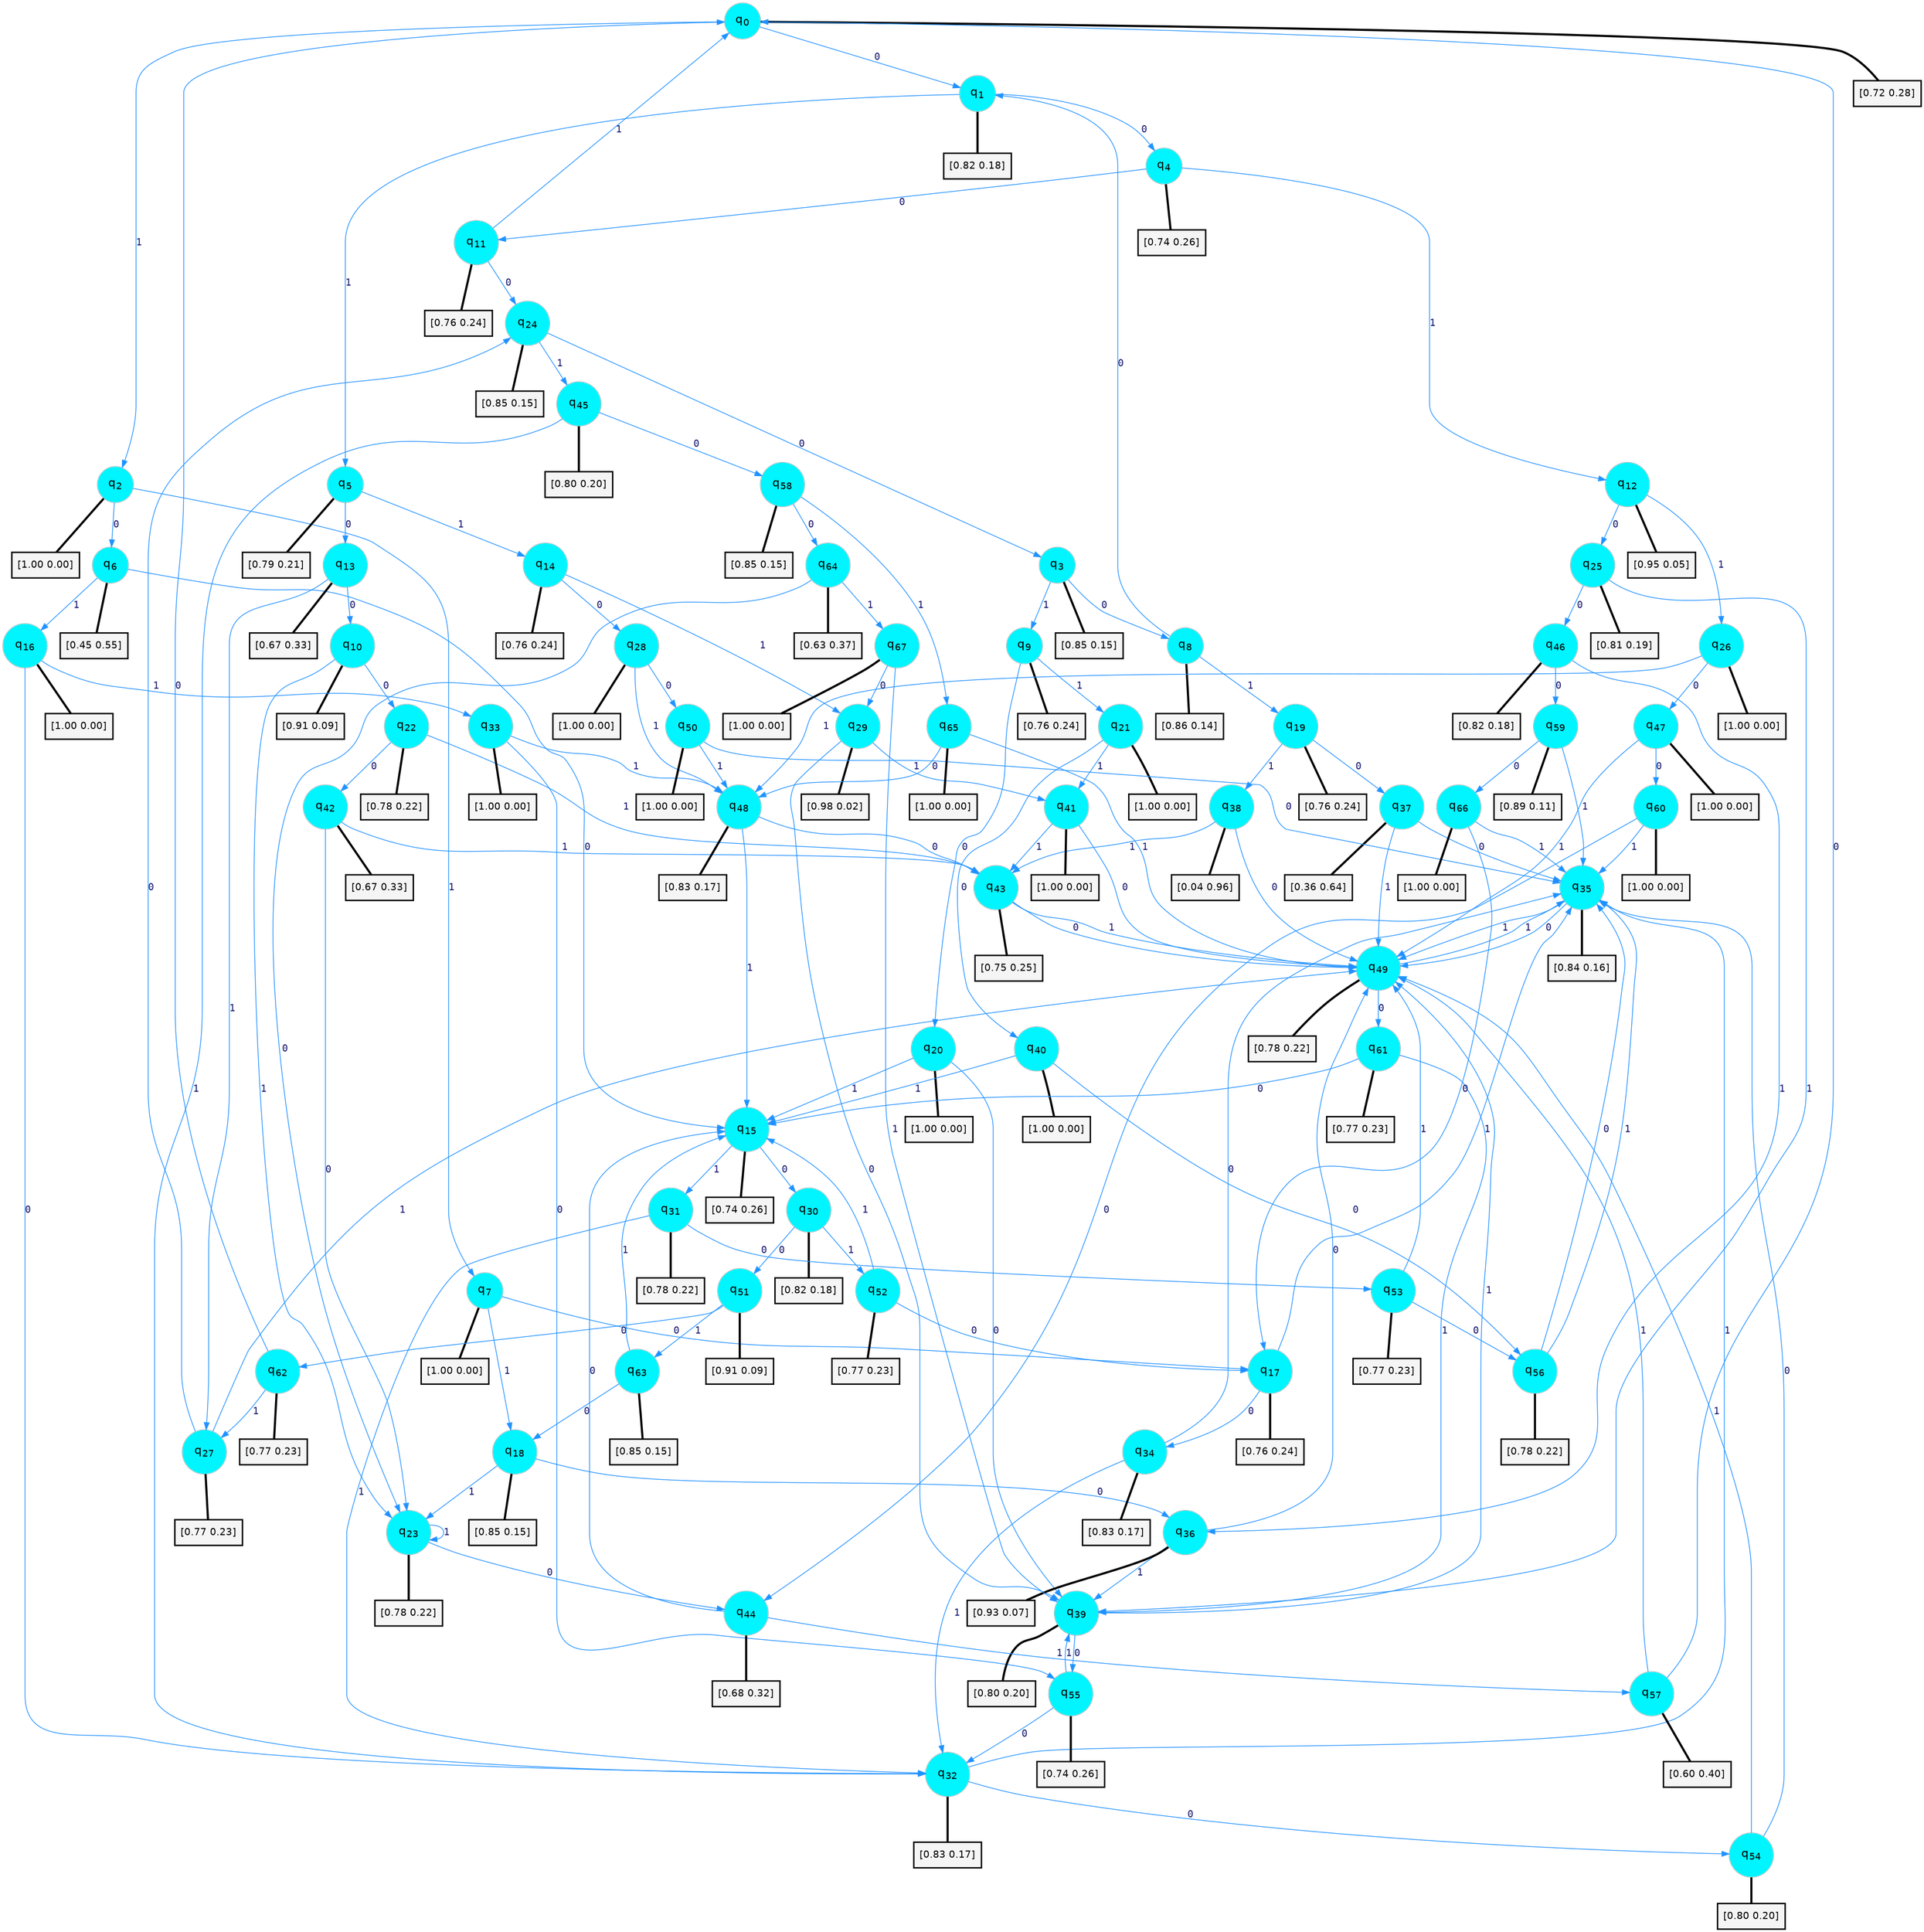 digraph G {
graph [
bgcolor=transparent, dpi=300, rankdir=TD, size="40,25"];
node [
color=gray, fillcolor=turquoise1, fontcolor=black, fontname=Helvetica, fontsize=16, fontweight=bold, shape=circle, style=filled];
edge [
arrowsize=1, color=dodgerblue1, fontcolor=midnightblue, fontname=courier, fontweight=bold, penwidth=1, style=solid, weight=20];
0[label=<q<SUB>0</SUB>>];
1[label=<q<SUB>1</SUB>>];
2[label=<q<SUB>2</SUB>>];
3[label=<q<SUB>3</SUB>>];
4[label=<q<SUB>4</SUB>>];
5[label=<q<SUB>5</SUB>>];
6[label=<q<SUB>6</SUB>>];
7[label=<q<SUB>7</SUB>>];
8[label=<q<SUB>8</SUB>>];
9[label=<q<SUB>9</SUB>>];
10[label=<q<SUB>10</SUB>>];
11[label=<q<SUB>11</SUB>>];
12[label=<q<SUB>12</SUB>>];
13[label=<q<SUB>13</SUB>>];
14[label=<q<SUB>14</SUB>>];
15[label=<q<SUB>15</SUB>>];
16[label=<q<SUB>16</SUB>>];
17[label=<q<SUB>17</SUB>>];
18[label=<q<SUB>18</SUB>>];
19[label=<q<SUB>19</SUB>>];
20[label=<q<SUB>20</SUB>>];
21[label=<q<SUB>21</SUB>>];
22[label=<q<SUB>22</SUB>>];
23[label=<q<SUB>23</SUB>>];
24[label=<q<SUB>24</SUB>>];
25[label=<q<SUB>25</SUB>>];
26[label=<q<SUB>26</SUB>>];
27[label=<q<SUB>27</SUB>>];
28[label=<q<SUB>28</SUB>>];
29[label=<q<SUB>29</SUB>>];
30[label=<q<SUB>30</SUB>>];
31[label=<q<SUB>31</SUB>>];
32[label=<q<SUB>32</SUB>>];
33[label=<q<SUB>33</SUB>>];
34[label=<q<SUB>34</SUB>>];
35[label=<q<SUB>35</SUB>>];
36[label=<q<SUB>36</SUB>>];
37[label=<q<SUB>37</SUB>>];
38[label=<q<SUB>38</SUB>>];
39[label=<q<SUB>39</SUB>>];
40[label=<q<SUB>40</SUB>>];
41[label=<q<SUB>41</SUB>>];
42[label=<q<SUB>42</SUB>>];
43[label=<q<SUB>43</SUB>>];
44[label=<q<SUB>44</SUB>>];
45[label=<q<SUB>45</SUB>>];
46[label=<q<SUB>46</SUB>>];
47[label=<q<SUB>47</SUB>>];
48[label=<q<SUB>48</SUB>>];
49[label=<q<SUB>49</SUB>>];
50[label=<q<SUB>50</SUB>>];
51[label=<q<SUB>51</SUB>>];
52[label=<q<SUB>52</SUB>>];
53[label=<q<SUB>53</SUB>>];
54[label=<q<SUB>54</SUB>>];
55[label=<q<SUB>55</SUB>>];
56[label=<q<SUB>56</SUB>>];
57[label=<q<SUB>57</SUB>>];
58[label=<q<SUB>58</SUB>>];
59[label=<q<SUB>59</SUB>>];
60[label=<q<SUB>60</SUB>>];
61[label=<q<SUB>61</SUB>>];
62[label=<q<SUB>62</SUB>>];
63[label=<q<SUB>63</SUB>>];
64[label=<q<SUB>64</SUB>>];
65[label=<q<SUB>65</SUB>>];
66[label=<q<SUB>66</SUB>>];
67[label=<q<SUB>67</SUB>>];
68[label="[0.72 0.28]", shape=box,fontcolor=black, fontname=Helvetica, fontsize=14, penwidth=2, fillcolor=whitesmoke,color=black];
69[label="[0.82 0.18]", shape=box,fontcolor=black, fontname=Helvetica, fontsize=14, penwidth=2, fillcolor=whitesmoke,color=black];
70[label="[1.00 0.00]", shape=box,fontcolor=black, fontname=Helvetica, fontsize=14, penwidth=2, fillcolor=whitesmoke,color=black];
71[label="[0.85 0.15]", shape=box,fontcolor=black, fontname=Helvetica, fontsize=14, penwidth=2, fillcolor=whitesmoke,color=black];
72[label="[0.74 0.26]", shape=box,fontcolor=black, fontname=Helvetica, fontsize=14, penwidth=2, fillcolor=whitesmoke,color=black];
73[label="[0.79 0.21]", shape=box,fontcolor=black, fontname=Helvetica, fontsize=14, penwidth=2, fillcolor=whitesmoke,color=black];
74[label="[0.45 0.55]", shape=box,fontcolor=black, fontname=Helvetica, fontsize=14, penwidth=2, fillcolor=whitesmoke,color=black];
75[label="[1.00 0.00]", shape=box,fontcolor=black, fontname=Helvetica, fontsize=14, penwidth=2, fillcolor=whitesmoke,color=black];
76[label="[0.86 0.14]", shape=box,fontcolor=black, fontname=Helvetica, fontsize=14, penwidth=2, fillcolor=whitesmoke,color=black];
77[label="[0.76 0.24]", shape=box,fontcolor=black, fontname=Helvetica, fontsize=14, penwidth=2, fillcolor=whitesmoke,color=black];
78[label="[0.91 0.09]", shape=box,fontcolor=black, fontname=Helvetica, fontsize=14, penwidth=2, fillcolor=whitesmoke,color=black];
79[label="[0.76 0.24]", shape=box,fontcolor=black, fontname=Helvetica, fontsize=14, penwidth=2, fillcolor=whitesmoke,color=black];
80[label="[0.95 0.05]", shape=box,fontcolor=black, fontname=Helvetica, fontsize=14, penwidth=2, fillcolor=whitesmoke,color=black];
81[label="[0.67 0.33]", shape=box,fontcolor=black, fontname=Helvetica, fontsize=14, penwidth=2, fillcolor=whitesmoke,color=black];
82[label="[0.76 0.24]", shape=box,fontcolor=black, fontname=Helvetica, fontsize=14, penwidth=2, fillcolor=whitesmoke,color=black];
83[label="[0.74 0.26]", shape=box,fontcolor=black, fontname=Helvetica, fontsize=14, penwidth=2, fillcolor=whitesmoke,color=black];
84[label="[1.00 0.00]", shape=box,fontcolor=black, fontname=Helvetica, fontsize=14, penwidth=2, fillcolor=whitesmoke,color=black];
85[label="[0.76 0.24]", shape=box,fontcolor=black, fontname=Helvetica, fontsize=14, penwidth=2, fillcolor=whitesmoke,color=black];
86[label="[0.85 0.15]", shape=box,fontcolor=black, fontname=Helvetica, fontsize=14, penwidth=2, fillcolor=whitesmoke,color=black];
87[label="[0.76 0.24]", shape=box,fontcolor=black, fontname=Helvetica, fontsize=14, penwidth=2, fillcolor=whitesmoke,color=black];
88[label="[1.00 0.00]", shape=box,fontcolor=black, fontname=Helvetica, fontsize=14, penwidth=2, fillcolor=whitesmoke,color=black];
89[label="[1.00 0.00]", shape=box,fontcolor=black, fontname=Helvetica, fontsize=14, penwidth=2, fillcolor=whitesmoke,color=black];
90[label="[0.78 0.22]", shape=box,fontcolor=black, fontname=Helvetica, fontsize=14, penwidth=2, fillcolor=whitesmoke,color=black];
91[label="[0.78 0.22]", shape=box,fontcolor=black, fontname=Helvetica, fontsize=14, penwidth=2, fillcolor=whitesmoke,color=black];
92[label="[0.85 0.15]", shape=box,fontcolor=black, fontname=Helvetica, fontsize=14, penwidth=2, fillcolor=whitesmoke,color=black];
93[label="[0.81 0.19]", shape=box,fontcolor=black, fontname=Helvetica, fontsize=14, penwidth=2, fillcolor=whitesmoke,color=black];
94[label="[1.00 0.00]", shape=box,fontcolor=black, fontname=Helvetica, fontsize=14, penwidth=2, fillcolor=whitesmoke,color=black];
95[label="[0.77 0.23]", shape=box,fontcolor=black, fontname=Helvetica, fontsize=14, penwidth=2, fillcolor=whitesmoke,color=black];
96[label="[1.00 0.00]", shape=box,fontcolor=black, fontname=Helvetica, fontsize=14, penwidth=2, fillcolor=whitesmoke,color=black];
97[label="[0.98 0.02]", shape=box,fontcolor=black, fontname=Helvetica, fontsize=14, penwidth=2, fillcolor=whitesmoke,color=black];
98[label="[0.82 0.18]", shape=box,fontcolor=black, fontname=Helvetica, fontsize=14, penwidth=2, fillcolor=whitesmoke,color=black];
99[label="[0.78 0.22]", shape=box,fontcolor=black, fontname=Helvetica, fontsize=14, penwidth=2, fillcolor=whitesmoke,color=black];
100[label="[0.83 0.17]", shape=box,fontcolor=black, fontname=Helvetica, fontsize=14, penwidth=2, fillcolor=whitesmoke,color=black];
101[label="[1.00 0.00]", shape=box,fontcolor=black, fontname=Helvetica, fontsize=14, penwidth=2, fillcolor=whitesmoke,color=black];
102[label="[0.83 0.17]", shape=box,fontcolor=black, fontname=Helvetica, fontsize=14, penwidth=2, fillcolor=whitesmoke,color=black];
103[label="[0.84 0.16]", shape=box,fontcolor=black, fontname=Helvetica, fontsize=14, penwidth=2, fillcolor=whitesmoke,color=black];
104[label="[0.93 0.07]", shape=box,fontcolor=black, fontname=Helvetica, fontsize=14, penwidth=2, fillcolor=whitesmoke,color=black];
105[label="[0.36 0.64]", shape=box,fontcolor=black, fontname=Helvetica, fontsize=14, penwidth=2, fillcolor=whitesmoke,color=black];
106[label="[0.04 0.96]", shape=box,fontcolor=black, fontname=Helvetica, fontsize=14, penwidth=2, fillcolor=whitesmoke,color=black];
107[label="[0.80 0.20]", shape=box,fontcolor=black, fontname=Helvetica, fontsize=14, penwidth=2, fillcolor=whitesmoke,color=black];
108[label="[1.00 0.00]", shape=box,fontcolor=black, fontname=Helvetica, fontsize=14, penwidth=2, fillcolor=whitesmoke,color=black];
109[label="[1.00 0.00]", shape=box,fontcolor=black, fontname=Helvetica, fontsize=14, penwidth=2, fillcolor=whitesmoke,color=black];
110[label="[0.67 0.33]", shape=box,fontcolor=black, fontname=Helvetica, fontsize=14, penwidth=2, fillcolor=whitesmoke,color=black];
111[label="[0.75 0.25]", shape=box,fontcolor=black, fontname=Helvetica, fontsize=14, penwidth=2, fillcolor=whitesmoke,color=black];
112[label="[0.68 0.32]", shape=box,fontcolor=black, fontname=Helvetica, fontsize=14, penwidth=2, fillcolor=whitesmoke,color=black];
113[label="[0.80 0.20]", shape=box,fontcolor=black, fontname=Helvetica, fontsize=14, penwidth=2, fillcolor=whitesmoke,color=black];
114[label="[0.82 0.18]", shape=box,fontcolor=black, fontname=Helvetica, fontsize=14, penwidth=2, fillcolor=whitesmoke,color=black];
115[label="[1.00 0.00]", shape=box,fontcolor=black, fontname=Helvetica, fontsize=14, penwidth=2, fillcolor=whitesmoke,color=black];
116[label="[0.83 0.17]", shape=box,fontcolor=black, fontname=Helvetica, fontsize=14, penwidth=2, fillcolor=whitesmoke,color=black];
117[label="[0.78 0.22]", shape=box,fontcolor=black, fontname=Helvetica, fontsize=14, penwidth=2, fillcolor=whitesmoke,color=black];
118[label="[1.00 0.00]", shape=box,fontcolor=black, fontname=Helvetica, fontsize=14, penwidth=2, fillcolor=whitesmoke,color=black];
119[label="[0.91 0.09]", shape=box,fontcolor=black, fontname=Helvetica, fontsize=14, penwidth=2, fillcolor=whitesmoke,color=black];
120[label="[0.77 0.23]", shape=box,fontcolor=black, fontname=Helvetica, fontsize=14, penwidth=2, fillcolor=whitesmoke,color=black];
121[label="[0.77 0.23]", shape=box,fontcolor=black, fontname=Helvetica, fontsize=14, penwidth=2, fillcolor=whitesmoke,color=black];
122[label="[0.80 0.20]", shape=box,fontcolor=black, fontname=Helvetica, fontsize=14, penwidth=2, fillcolor=whitesmoke,color=black];
123[label="[0.74 0.26]", shape=box,fontcolor=black, fontname=Helvetica, fontsize=14, penwidth=2, fillcolor=whitesmoke,color=black];
124[label="[0.78 0.22]", shape=box,fontcolor=black, fontname=Helvetica, fontsize=14, penwidth=2, fillcolor=whitesmoke,color=black];
125[label="[0.60 0.40]", shape=box,fontcolor=black, fontname=Helvetica, fontsize=14, penwidth=2, fillcolor=whitesmoke,color=black];
126[label="[0.85 0.15]", shape=box,fontcolor=black, fontname=Helvetica, fontsize=14, penwidth=2, fillcolor=whitesmoke,color=black];
127[label="[0.89 0.11]", shape=box,fontcolor=black, fontname=Helvetica, fontsize=14, penwidth=2, fillcolor=whitesmoke,color=black];
128[label="[1.00 0.00]", shape=box,fontcolor=black, fontname=Helvetica, fontsize=14, penwidth=2, fillcolor=whitesmoke,color=black];
129[label="[0.77 0.23]", shape=box,fontcolor=black, fontname=Helvetica, fontsize=14, penwidth=2, fillcolor=whitesmoke,color=black];
130[label="[0.77 0.23]", shape=box,fontcolor=black, fontname=Helvetica, fontsize=14, penwidth=2, fillcolor=whitesmoke,color=black];
131[label="[0.85 0.15]", shape=box,fontcolor=black, fontname=Helvetica, fontsize=14, penwidth=2, fillcolor=whitesmoke,color=black];
132[label="[0.63 0.37]", shape=box,fontcolor=black, fontname=Helvetica, fontsize=14, penwidth=2, fillcolor=whitesmoke,color=black];
133[label="[1.00 0.00]", shape=box,fontcolor=black, fontname=Helvetica, fontsize=14, penwidth=2, fillcolor=whitesmoke,color=black];
134[label="[1.00 0.00]", shape=box,fontcolor=black, fontname=Helvetica, fontsize=14, penwidth=2, fillcolor=whitesmoke,color=black];
135[label="[1.00 0.00]", shape=box,fontcolor=black, fontname=Helvetica, fontsize=14, penwidth=2, fillcolor=whitesmoke,color=black];
0->1 [label=0];
0->2 [label=1];
0->68 [arrowhead=none, penwidth=3,color=black];
1->4 [label=0];
1->5 [label=1];
1->69 [arrowhead=none, penwidth=3,color=black];
2->6 [label=0];
2->7 [label=1];
2->70 [arrowhead=none, penwidth=3,color=black];
3->8 [label=0];
3->9 [label=1];
3->71 [arrowhead=none, penwidth=3,color=black];
4->11 [label=0];
4->12 [label=1];
4->72 [arrowhead=none, penwidth=3,color=black];
5->13 [label=0];
5->14 [label=1];
5->73 [arrowhead=none, penwidth=3,color=black];
6->15 [label=0];
6->16 [label=1];
6->74 [arrowhead=none, penwidth=3,color=black];
7->17 [label=0];
7->18 [label=1];
7->75 [arrowhead=none, penwidth=3,color=black];
8->1 [label=0];
8->19 [label=1];
8->76 [arrowhead=none, penwidth=3,color=black];
9->20 [label=0];
9->21 [label=1];
9->77 [arrowhead=none, penwidth=3,color=black];
10->22 [label=0];
10->23 [label=1];
10->78 [arrowhead=none, penwidth=3,color=black];
11->24 [label=0];
11->0 [label=1];
11->79 [arrowhead=none, penwidth=3,color=black];
12->25 [label=0];
12->26 [label=1];
12->80 [arrowhead=none, penwidth=3,color=black];
13->10 [label=0];
13->27 [label=1];
13->81 [arrowhead=none, penwidth=3,color=black];
14->28 [label=0];
14->29 [label=1];
14->82 [arrowhead=none, penwidth=3,color=black];
15->30 [label=0];
15->31 [label=1];
15->83 [arrowhead=none, penwidth=3,color=black];
16->32 [label=0];
16->33 [label=1];
16->84 [arrowhead=none, penwidth=3,color=black];
17->34 [label=0];
17->35 [label=1];
17->85 [arrowhead=none, penwidth=3,color=black];
18->36 [label=0];
18->23 [label=1];
18->86 [arrowhead=none, penwidth=3,color=black];
19->37 [label=0];
19->38 [label=1];
19->87 [arrowhead=none, penwidth=3,color=black];
20->39 [label=0];
20->15 [label=1];
20->88 [arrowhead=none, penwidth=3,color=black];
21->40 [label=0];
21->41 [label=1];
21->89 [arrowhead=none, penwidth=3,color=black];
22->42 [label=0];
22->43 [label=1];
22->90 [arrowhead=none, penwidth=3,color=black];
23->44 [label=0];
23->23 [label=1];
23->91 [arrowhead=none, penwidth=3,color=black];
24->3 [label=0];
24->45 [label=1];
24->92 [arrowhead=none, penwidth=3,color=black];
25->46 [label=0];
25->39 [label=1];
25->93 [arrowhead=none, penwidth=3,color=black];
26->47 [label=0];
26->48 [label=1];
26->94 [arrowhead=none, penwidth=3,color=black];
27->24 [label=0];
27->49 [label=1];
27->95 [arrowhead=none, penwidth=3,color=black];
28->50 [label=0];
28->48 [label=1];
28->96 [arrowhead=none, penwidth=3,color=black];
29->39 [label=0];
29->41 [label=1];
29->97 [arrowhead=none, penwidth=3,color=black];
30->51 [label=0];
30->52 [label=1];
30->98 [arrowhead=none, penwidth=3,color=black];
31->53 [label=0];
31->32 [label=1];
31->99 [arrowhead=none, penwidth=3,color=black];
32->54 [label=0];
32->35 [label=1];
32->100 [arrowhead=none, penwidth=3,color=black];
33->55 [label=0];
33->48 [label=1];
33->101 [arrowhead=none, penwidth=3,color=black];
34->35 [label=0];
34->32 [label=1];
34->102 [arrowhead=none, penwidth=3,color=black];
35->49 [label=0];
35->49 [label=1];
35->103 [arrowhead=none, penwidth=3,color=black];
36->49 [label=0];
36->39 [label=1];
36->104 [arrowhead=none, penwidth=3,color=black];
37->35 [label=0];
37->49 [label=1];
37->105 [arrowhead=none, penwidth=3,color=black];
38->49 [label=0];
38->43 [label=1];
38->106 [arrowhead=none, penwidth=3,color=black];
39->55 [label=0];
39->49 [label=1];
39->107 [arrowhead=none, penwidth=3,color=black];
40->56 [label=0];
40->15 [label=1];
40->108 [arrowhead=none, penwidth=3,color=black];
41->49 [label=0];
41->43 [label=1];
41->109 [arrowhead=none, penwidth=3,color=black];
42->23 [label=0];
42->43 [label=1];
42->110 [arrowhead=none, penwidth=3,color=black];
43->49 [label=0];
43->49 [label=1];
43->111 [arrowhead=none, penwidth=3,color=black];
44->15 [label=0];
44->57 [label=1];
44->112 [arrowhead=none, penwidth=3,color=black];
45->58 [label=0];
45->32 [label=1];
45->113 [arrowhead=none, penwidth=3,color=black];
46->59 [label=0];
46->36 [label=1];
46->114 [arrowhead=none, penwidth=3,color=black];
47->60 [label=0];
47->49 [label=1];
47->115 [arrowhead=none, penwidth=3,color=black];
48->43 [label=0];
48->15 [label=1];
48->116 [arrowhead=none, penwidth=3,color=black];
49->61 [label=0];
49->35 [label=1];
49->117 [arrowhead=none, penwidth=3,color=black];
50->35 [label=0];
50->48 [label=1];
50->118 [arrowhead=none, penwidth=3,color=black];
51->62 [label=0];
51->63 [label=1];
51->119 [arrowhead=none, penwidth=3,color=black];
52->17 [label=0];
52->15 [label=1];
52->120 [arrowhead=none, penwidth=3,color=black];
53->56 [label=0];
53->49 [label=1];
53->121 [arrowhead=none, penwidth=3,color=black];
54->35 [label=0];
54->49 [label=1];
54->122 [arrowhead=none, penwidth=3,color=black];
55->32 [label=0];
55->39 [label=1];
55->123 [arrowhead=none, penwidth=3,color=black];
56->35 [label=0];
56->35 [label=1];
56->124 [arrowhead=none, penwidth=3,color=black];
57->0 [label=0];
57->49 [label=1];
57->125 [arrowhead=none, penwidth=3,color=black];
58->64 [label=0];
58->65 [label=1];
58->126 [arrowhead=none, penwidth=3,color=black];
59->66 [label=0];
59->35 [label=1];
59->127 [arrowhead=none, penwidth=3,color=black];
60->44 [label=0];
60->35 [label=1];
60->128 [arrowhead=none, penwidth=3,color=black];
61->15 [label=0];
61->39 [label=1];
61->129 [arrowhead=none, penwidth=3,color=black];
62->0 [label=0];
62->27 [label=1];
62->130 [arrowhead=none, penwidth=3,color=black];
63->18 [label=0];
63->15 [label=1];
63->131 [arrowhead=none, penwidth=3,color=black];
64->23 [label=0];
64->67 [label=1];
64->132 [arrowhead=none, penwidth=3,color=black];
65->48 [label=0];
65->49 [label=1];
65->133 [arrowhead=none, penwidth=3,color=black];
66->17 [label=0];
66->35 [label=1];
66->134 [arrowhead=none, penwidth=3,color=black];
67->29 [label=0];
67->39 [label=1];
67->135 [arrowhead=none, penwidth=3,color=black];
}
